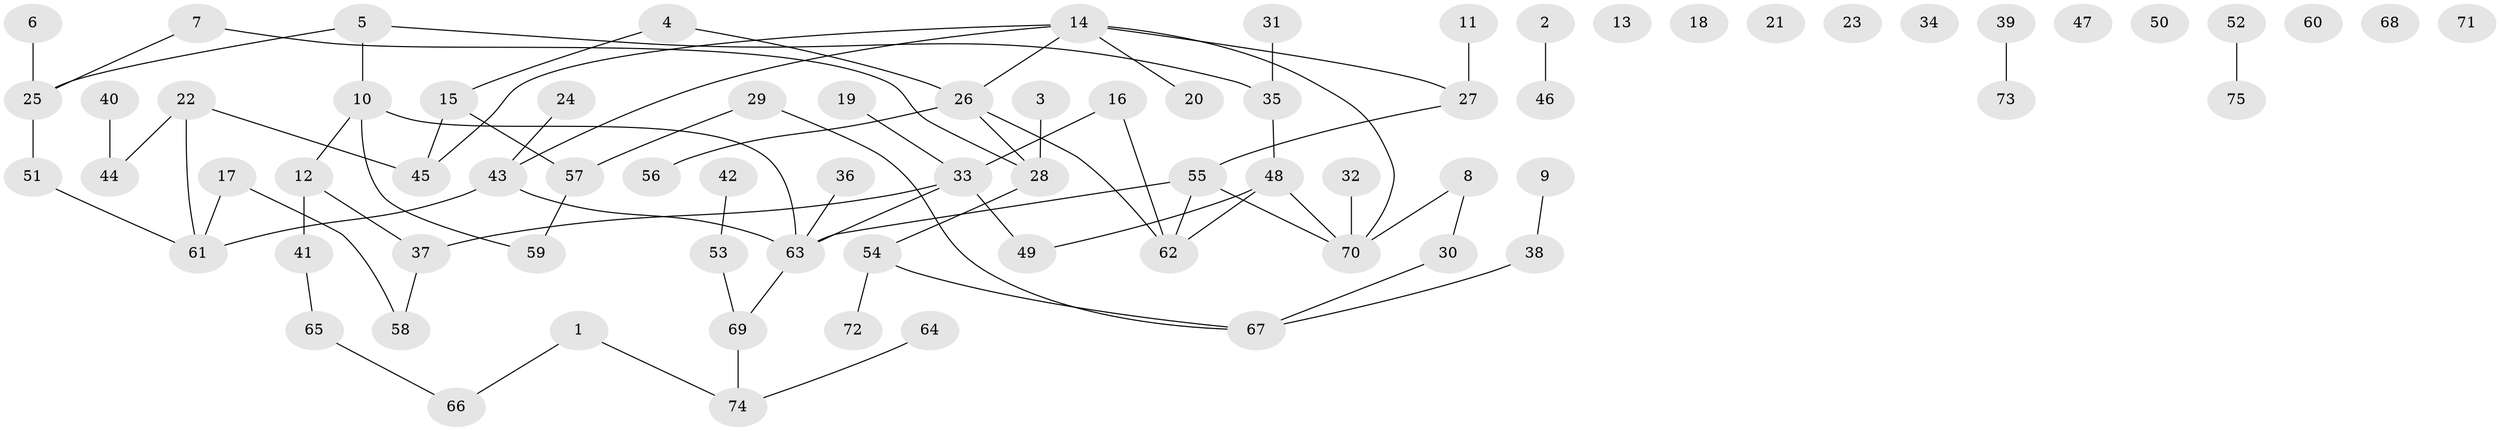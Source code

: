 // coarse degree distribution, {2: 0.15789473684210525, 0: 0.34210526315789475, 1: 0.2631578947368421, 3: 0.05263157894736842, 8: 0.02631578947368421, 6: 0.02631578947368421, 11: 0.02631578947368421, 4: 0.07894736842105263, 5: 0.02631578947368421}
// Generated by graph-tools (version 1.1) at 2025/16/03/04/25 18:16:43]
// undirected, 75 vertices, 78 edges
graph export_dot {
graph [start="1"]
  node [color=gray90,style=filled];
  1;
  2;
  3;
  4;
  5;
  6;
  7;
  8;
  9;
  10;
  11;
  12;
  13;
  14;
  15;
  16;
  17;
  18;
  19;
  20;
  21;
  22;
  23;
  24;
  25;
  26;
  27;
  28;
  29;
  30;
  31;
  32;
  33;
  34;
  35;
  36;
  37;
  38;
  39;
  40;
  41;
  42;
  43;
  44;
  45;
  46;
  47;
  48;
  49;
  50;
  51;
  52;
  53;
  54;
  55;
  56;
  57;
  58;
  59;
  60;
  61;
  62;
  63;
  64;
  65;
  66;
  67;
  68;
  69;
  70;
  71;
  72;
  73;
  74;
  75;
  1 -- 66;
  1 -- 74;
  2 -- 46;
  3 -- 28;
  4 -- 15;
  4 -- 26;
  5 -- 10;
  5 -- 25;
  5 -- 35;
  6 -- 25;
  7 -- 25;
  7 -- 28;
  8 -- 30;
  8 -- 70;
  9 -- 38;
  10 -- 12;
  10 -- 59;
  10 -- 63;
  11 -- 27;
  12 -- 37;
  12 -- 41;
  14 -- 20;
  14 -- 26;
  14 -- 27;
  14 -- 43;
  14 -- 45;
  14 -- 70;
  15 -- 45;
  15 -- 57;
  16 -- 33;
  16 -- 62;
  17 -- 58;
  17 -- 61;
  19 -- 33;
  22 -- 44;
  22 -- 45;
  22 -- 61;
  24 -- 43;
  25 -- 51;
  26 -- 28;
  26 -- 56;
  26 -- 62;
  27 -- 55;
  28 -- 54;
  29 -- 57;
  29 -- 67;
  30 -- 67;
  31 -- 35;
  32 -- 70;
  33 -- 37;
  33 -- 49;
  33 -- 63;
  35 -- 48;
  36 -- 63;
  37 -- 58;
  38 -- 67;
  39 -- 73;
  40 -- 44;
  41 -- 65;
  42 -- 53;
  43 -- 61;
  43 -- 63;
  48 -- 49;
  48 -- 62;
  48 -- 70;
  51 -- 61;
  52 -- 75;
  53 -- 69;
  54 -- 67;
  54 -- 72;
  55 -- 62;
  55 -- 63;
  55 -- 70;
  57 -- 59;
  63 -- 69;
  64 -- 74;
  65 -- 66;
  69 -- 74;
}
